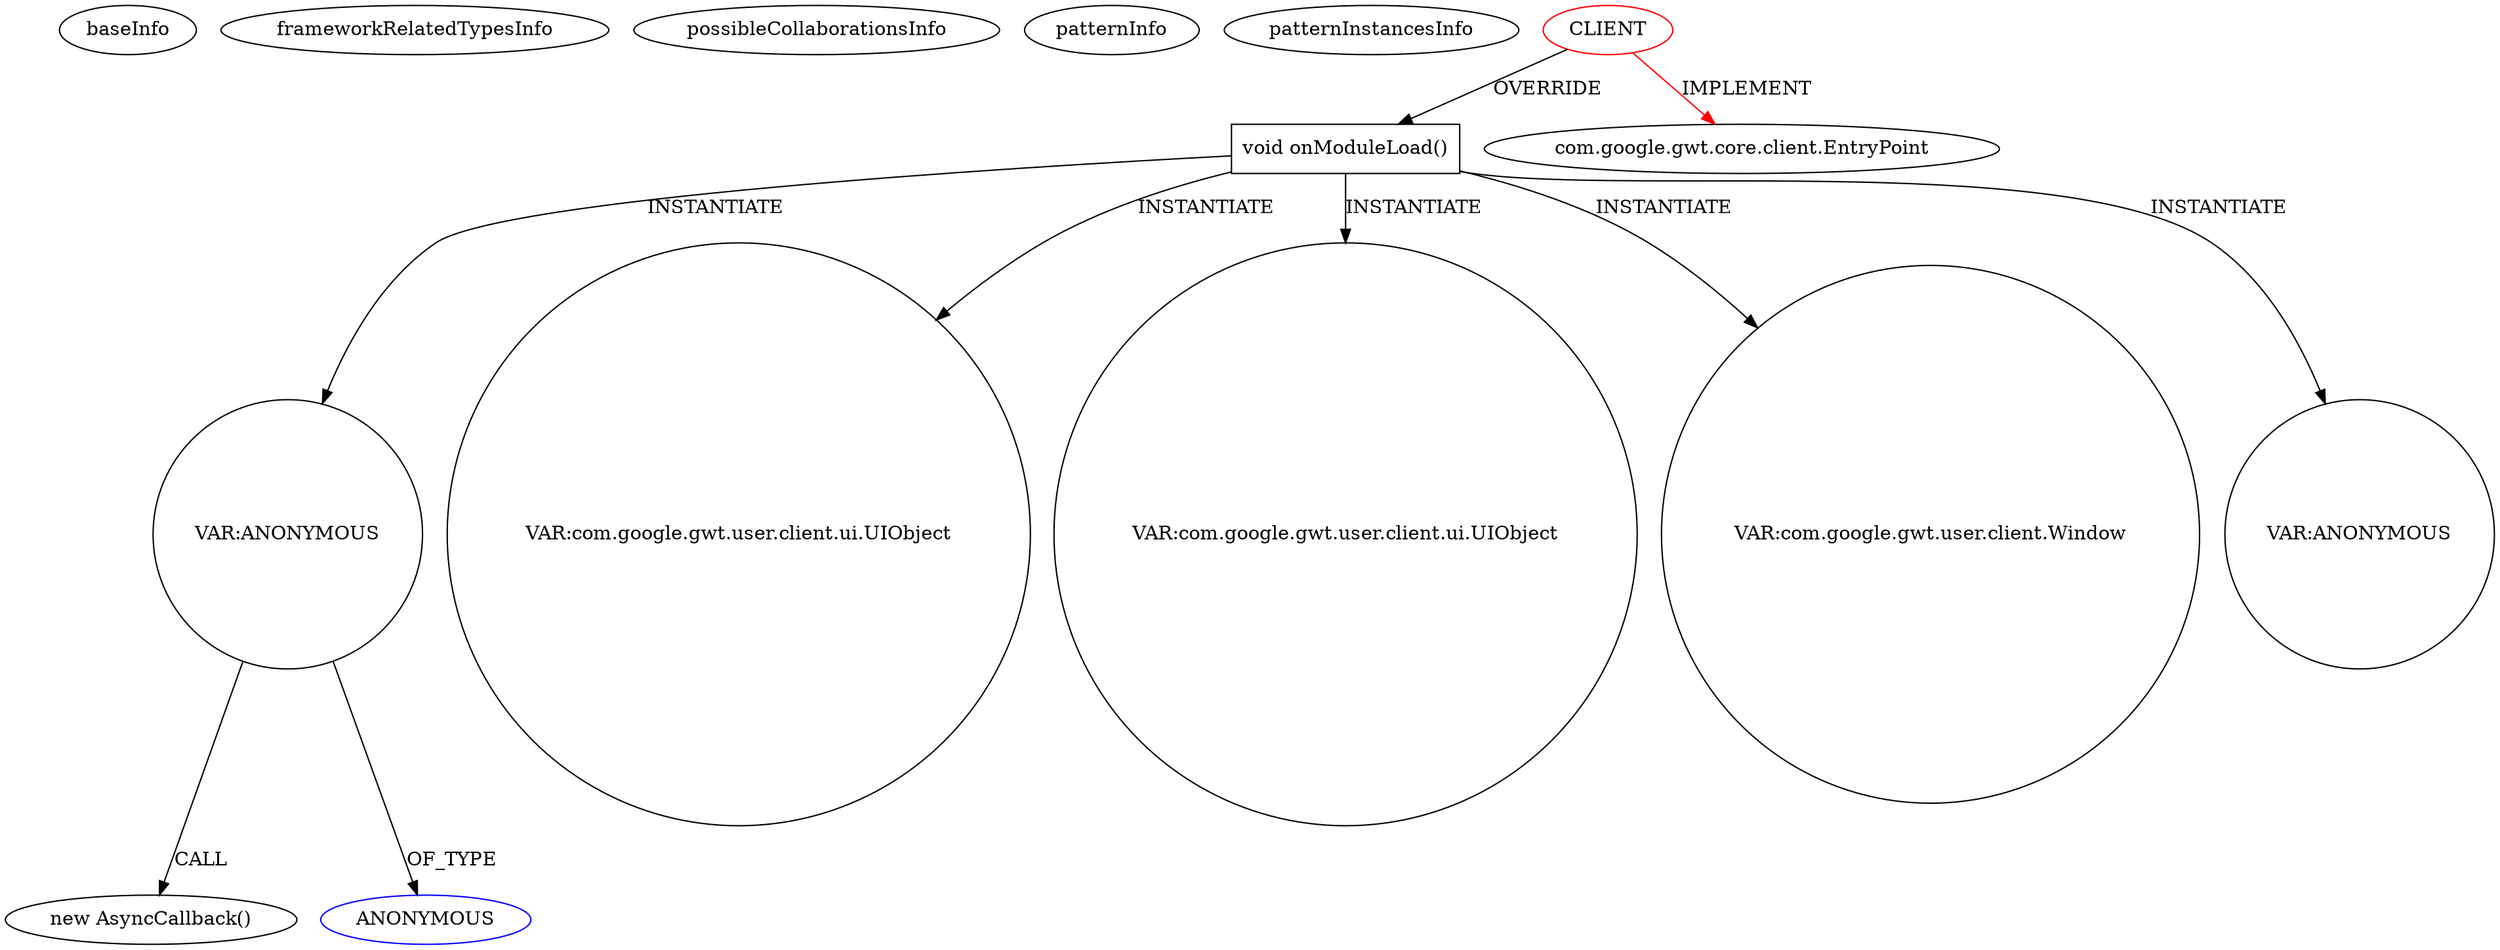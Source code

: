 digraph {
baseInfo[graphId=127,category="pattern",isAnonymous=false,possibleRelation=false]
frameworkRelatedTypesInfo[0="com.google.gwt.core.client.EntryPoint"]
possibleCollaborationsInfo[]
patternInfo[frequency=2.0,patternRootClient=0]
patternInstancesInfo[0="Max-Hailperin-MessageBoard~/Max-Hailperin-MessageBoard/MessageBoard-master/MessageBoard/src/edu/gac/mcs270/messageboard/client/MessageBoard.java~MessageBoard~324",1="MainMain-ChatCafeine~/MainMain-ChatCafeine/ChatCafeine-master/ChatCafeine/src/sources/client/vue/Core.java~Core~190"]
47[label="new AsyncCallback()",vertexType="CONSTRUCTOR_CALL",isFrameworkType=false]
48[label="VAR:ANONYMOUS",vertexType="VARIABLE_EXPRESION",isFrameworkType=false,shape=circle]
49[label="ANONYMOUS",vertexType="REFERENCE_ANONYMOUS_DECLARATION",isFrameworkType=false,color=blue]
10[label="void onModuleLoad()",vertexType="OVERRIDING_METHOD_DECLARATION",isFrameworkType=false,shape=box]
0[label="CLIENT",vertexType="ROOT_CLIENT_CLASS_DECLARATION",isFrameworkType=false,color=red]
14[label="VAR:com.google.gwt.user.client.ui.UIObject",vertexType="VARIABLE_EXPRESION",isFrameworkType=false,shape=circle]
17[label="VAR:com.google.gwt.user.client.ui.UIObject",vertexType="VARIABLE_EXPRESION",isFrameworkType=false,shape=circle]
11[label="VAR:com.google.gwt.user.client.Window",vertexType="VARIABLE_EXPRESION",isFrameworkType=false,shape=circle]
1[label="com.google.gwt.core.client.EntryPoint",vertexType="FRAMEWORK_INTERFACE_TYPE",isFrameworkType=false]
40[label="VAR:ANONYMOUS",vertexType="VARIABLE_EXPRESION",isFrameworkType=false,shape=circle]
0->10[label="OVERRIDE"]
10->40[label="INSTANTIATE"]
10->11[label="INSTANTIATE"]
10->17[label="INSTANTIATE"]
48->49[label="OF_TYPE"]
10->14[label="INSTANTIATE"]
0->1[label="IMPLEMENT",color=red]
10->48[label="INSTANTIATE"]
48->47[label="CALL"]
}
